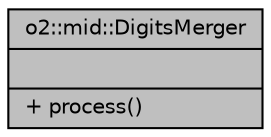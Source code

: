 digraph "o2::mid::DigitsMerger"
{
 // INTERACTIVE_SVG=YES
  bgcolor="transparent";
  edge [fontname="Helvetica",fontsize="10",labelfontname="Helvetica",labelfontsize="10"];
  node [fontname="Helvetica",fontsize="10",shape=record];
  Node1 [label="{o2::mid::DigitsMerger\n||+ process()\l}",height=0.2,width=0.4,color="black", fillcolor="grey75", style="filled" fontcolor="black"];
}
